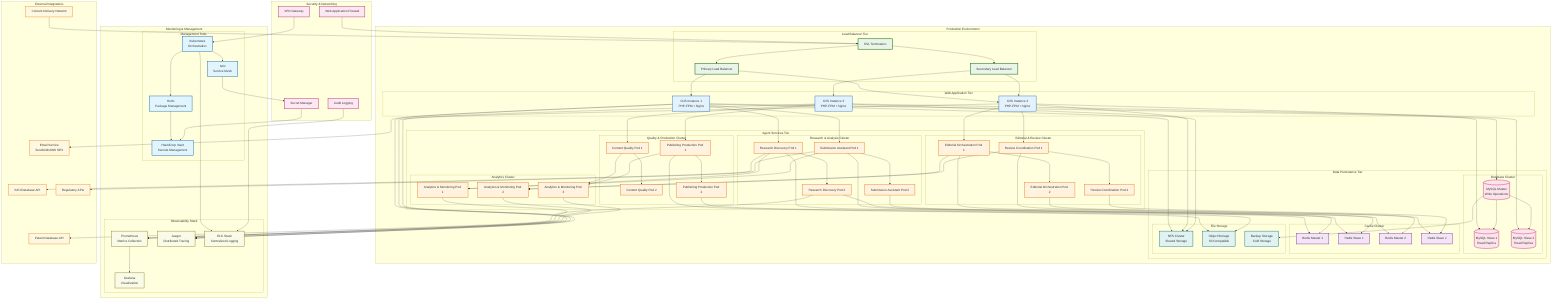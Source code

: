 graph TB
    subgraph "Production Environment"
        subgraph "Load Balancer Tier"
            LB1[Primary Load Balancer]
            LB2[Secondary Load Balancer]
            SSL[SSL Termination]
        end
        
        subgraph "Web Application Tier"
            WEB1[OJS Instance 1<br/>PHP-FPM + Nginx]
            WEB2[OJS Instance 2<br/>PHP-FPM + Nginx]
            WEB3[OJS Instance 3<br/>PHP-FPM + Nginx]
        end
        
        subgraph "Agent Services Tier"
            subgraph "Research & Analysis Cluster"
                RD_POD1[Research Discovery Pod 1]
                RD_POD2[Research Discovery Pod 2]
                SA_POD1[Submission Assistant Pod 1]
                SA_POD2[Submission Assistant Pod 2]
            end
            
            subgraph "Editorial & Review Cluster"
                EO_POD1[Editorial Orchestration Pod 1]
                EO_POD2[Editorial Orchestration Pod 2]
                RC_POD1[Review Coordination Pod 1]
                RC_POD2[Review Coordination Pod 2]
            end
            
            subgraph "Quality & Production Cluster"
                CQ_POD1[Content Quality Pod 1]
                CQ_POD2[Content Quality Pod 2]
                PP_POD1[Publishing Production Pod 1]
                PP_POD2[Publishing Production Pod 2]
            end
            
            subgraph "Analytics Cluster"
                AM_POD1[Analytics & Monitoring Pod 1]
                AM_POD2[Analytics & Monitoring Pod 2]
                AM_POD3[Analytics & Monitoring Pod 3]
            end
        end
        
        subgraph "Data Persistence Tier"
            subgraph "Database Cluster"
                DB_MASTER[(MySQL Master<br/>Write Operations)]
                DB_SLAVE1[(MySQL Slave 1<br/>Read Replica)]
                DB_SLAVE2[(MySQL Slave 2<br/>Read Replica)]
            end
            
            subgraph "Cache Cluster"
                REDIS_M1[Redis Master 1]
                REDIS_S1[Redis Slave 1]
                REDIS_M2[Redis Master 2]
                REDIS_S2[Redis Slave 2]
            end
            
            subgraph "File Storage"
                NFS[NFS Cluster<br/>Shared Storage]
                S3[Object Storage<br/>S3 Compatible]
                BACKUP[Backup Storage<br/>Cold Storage]
            end
        end
    end
    
    subgraph "Monitoring & Management"
        subgraph "Observability Stack"
            PROMETHEUS[Prometheus<br/>Metrics Collection]
            GRAFANA[Grafana<br/>Visualization]
            JAEGER[Jaeger<br/>Distributed Tracing]
            ELK[ELK Stack<br/>Centralized Logging]
        end
        
        subgraph "Management Tools"
            K8S[Kubernetes<br/>Orchestration]
            HELM[Helm<br/>Package Management]
            ISTIO[Istio<br/>Service Mesh]
            VAULT[HashiCorp Vault<br/>Secrets Management]
        end
    end
    
    subgraph "External Integrations"
        CDN[Content Delivery Network]
        EMAIL[Email Service<br/>SendGrid/AWS SES]
        INCI_API[INCI Database API]
        PATENT_API[Patent Database API]
        REG_API[Regulatory APIs]
    end
    
    subgraph "Security & Networking"
        WAF[Web Application Firewall]
        VPN[VPN Gateway]
        SECRETS[Secret Manager]
        AUDIT[Audit Logging]
    end
    
    %% Load Balancer connections
    SSL --> LB1
    SSL --> LB2
    LB1 --> WEB1
    LB1 --> WEB2
    LB2 --> WEB2
    LB2 --> WEB3
    
    %% Web tier to agent services
    WEB1 --> RD_POD1
    WEB1 --> SA_POD1
    WEB2 --> EO_POD1
    WEB2 --> RC_POD1
    WEB3 --> CQ_POD1
    WEB3 --> PP_POD1
    
    %% Agent clustering
    RD_POD1 --> RD_POD2
    SA_POD1 --> SA_POD2
    EO_POD1 --> EO_POD2
    RC_POD1 --> RC_POD2
    CQ_POD1 --> CQ_POD2
    PP_POD1 --> PP_POD2
    
    %% Analytics connections
    RD_POD1 --> AM_POD1
    SA_POD1 --> AM_POD1
    EO_POD1 --> AM_POD2
    RC_POD1 --> AM_POD2
    CQ_POD1 --> AM_POD3
    PP_POD1 --> AM_POD3
    
    %% Database connections
    WEB1 --> DB_MASTER
    WEB2 --> DB_SLAVE1
    WEB3 --> DB_SLAVE2
    DB_MASTER --> DB_SLAVE1
    DB_MASTER --> DB_SLAVE2
    
    %% Cache connections
    RD_POD1 --> REDIS_M1
    RD_POD2 --> REDIS_S1
    SA_POD1 --> REDIS_M1
    SA_POD2 --> REDIS_S1
    EO_POD1 --> REDIS_M2
    EO_POD2 --> REDIS_S2
    RC_POD1 --> REDIS_M2
    RC_POD2 --> REDIS_S2
    
    %% File storage connections
    WEB1 --> NFS
    WEB2 --> NFS
    WEB3 --> NFS
    PP_POD1 --> S3
    PP_POD2 --> S3
    DB_MASTER --> BACKUP
    
    %% Monitoring connections
    AM_POD1 --> PROMETHEUS
    AM_POD2 --> PROMETHEUS
    AM_POD3 --> PROMETHEUS
    PROMETHEUS --> GRAFANA
    WEB1 --> JAEGER
    WEB2 --> JAEGER
    WEB3 --> JAEGER
    K8S --> ELK
    
    %% Management connections
    K8S --> HELM
    K8S --> ISTIO
    HELM --> VAULT
    ISTIO --> SECRETS
    
    %% External connections
    CDN --> SSL
    WEB1 --> EMAIL
    RD_POD1 --> INCI_API
    RD_POD2 --> PATENT_API
    SA_POD1 --> REG_API
    
    %% Security connections
    WAF --> SSL
    VPN --> K8S
    SECRETS --> VAULT
    AUDIT --> ELK
    
    %% Styling
    classDef loadbalancer fill:#e8f5e8,stroke:#2e7d32,stroke-width:3px
    classDef webapp fill:#e3f2fd,stroke:#1565c0,stroke-width:2px
    classDef agent fill:#fff3e0,stroke:#ef6c00,stroke-width:2px
    classDef database fill:#fce4ec,stroke:#c2185b,stroke-width:2px
    classDef cache fill:#f3e5f5,stroke:#7b1fa2,stroke-width:2px
    classDef storage fill:#e0f2f1,stroke:#00695c,stroke-width:2px
    classDef monitoring fill:#f9fbe7,stroke:#827717,stroke-width:2px
    classDef management fill:#e1f5fe,stroke:#01579b,stroke-width:2px
    classDef external fill:#fff8e1,stroke:#f57f17,stroke-width:2px
    classDef security fill:#fde7f3,stroke:#ad1457,stroke-width:2px
    
    class LB1,LB2,SSL loadbalancer
    class WEB1,WEB2,WEB3 webapp
    class RD_POD1,RD_POD2,SA_POD1,SA_POD2,EO_POD1,EO_POD2,RC_POD1,RC_POD2,CQ_POD1,CQ_POD2,PP_POD1,PP_POD2,AM_POD1,AM_POD2,AM_POD3 agent
    class DB_MASTER,DB_SLAVE1,DB_SLAVE2 database
    class REDIS_M1,REDIS_S1,REDIS_M2,REDIS_S2 cache
    class NFS,S3,BACKUP storage
    class PROMETHEUS,GRAFANA,JAEGER,ELK monitoring
    class K8S,HELM,ISTIO,VAULT management
    class CDN,EMAIL,INCI_API,PATENT_API,REG_API external
    class WAF,VPN,SECRETS,AUDIT security